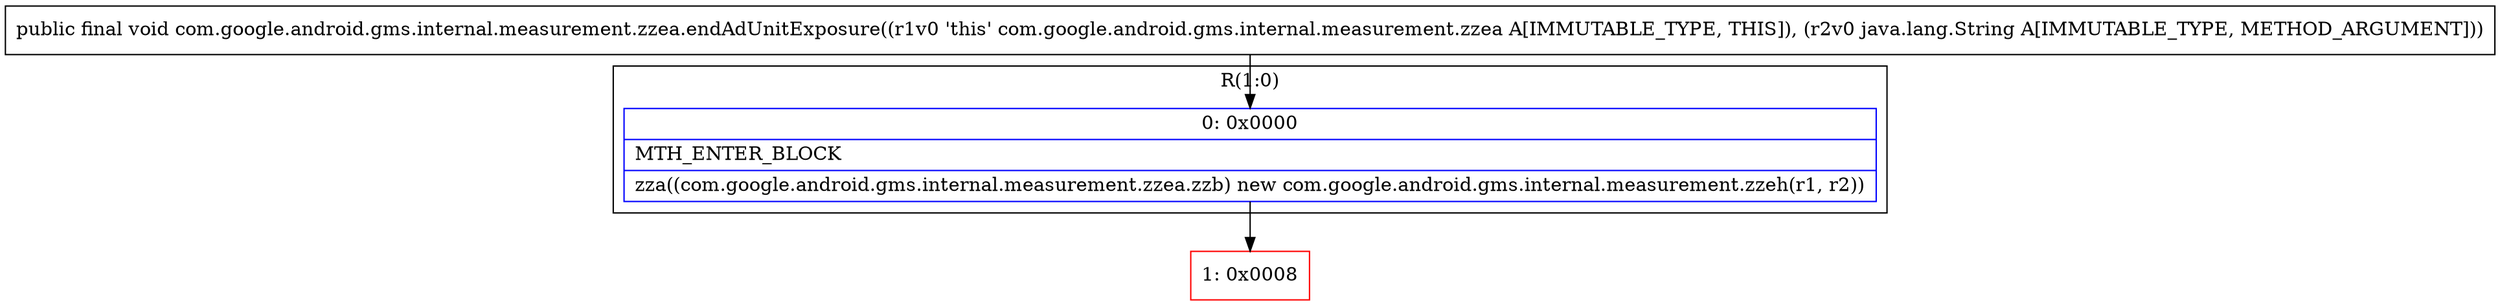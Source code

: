 digraph "CFG forcom.google.android.gms.internal.measurement.zzea.endAdUnitExposure(Ljava\/lang\/String;)V" {
subgraph cluster_Region_1352465307 {
label = "R(1:0)";
node [shape=record,color=blue];
Node_0 [shape=record,label="{0\:\ 0x0000|MTH_ENTER_BLOCK\l|zza((com.google.android.gms.internal.measurement.zzea.zzb) new com.google.android.gms.internal.measurement.zzeh(r1, r2))\l}"];
}
Node_1 [shape=record,color=red,label="{1\:\ 0x0008}"];
MethodNode[shape=record,label="{public final void com.google.android.gms.internal.measurement.zzea.endAdUnitExposure((r1v0 'this' com.google.android.gms.internal.measurement.zzea A[IMMUTABLE_TYPE, THIS]), (r2v0 java.lang.String A[IMMUTABLE_TYPE, METHOD_ARGUMENT])) }"];
MethodNode -> Node_0;
Node_0 -> Node_1;
}

